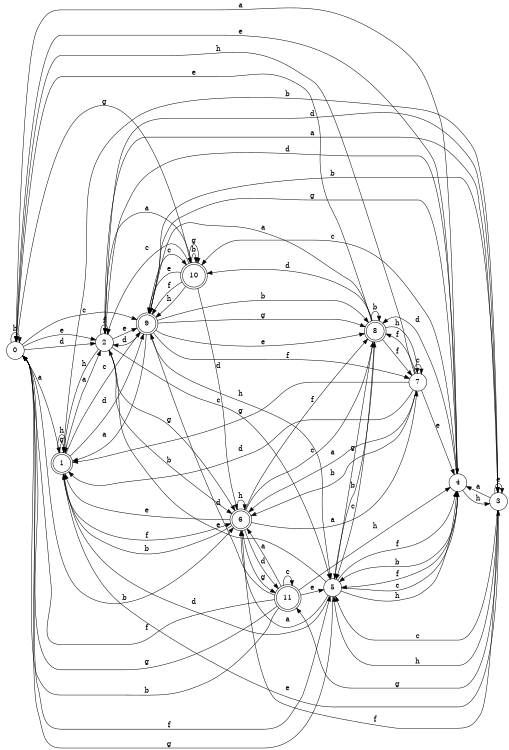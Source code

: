 digraph n10_2 {
__start0 [label="" shape="none"];

rankdir=LR;
size="8,5";

s0 [style="filled", color="black", fillcolor="white" shape="circle", label="0"];
s1 [style="rounded,filled", color="black", fillcolor="white" shape="doublecircle", label="1"];
s2 [style="filled", color="black", fillcolor="white" shape="circle", label="2"];
s3 [style="filled", color="black", fillcolor="white" shape="circle", label="3"];
s4 [style="filled", color="black", fillcolor="white" shape="circle", label="4"];
s5 [style="filled", color="black", fillcolor="white" shape="circle", label="5"];
s6 [style="rounded,filled", color="black", fillcolor="white" shape="doublecircle", label="6"];
s7 [style="filled", color="black", fillcolor="white" shape="circle", label="7"];
s8 [style="rounded,filled", color="black", fillcolor="white" shape="doublecircle", label="8"];
s9 [style="rounded,filled", color="black", fillcolor="white" shape="doublecircle", label="9"];
s10 [style="rounded,filled", color="black", fillcolor="white" shape="doublecircle", label="10"];
s11 [style="rounded,filled", color="black", fillcolor="white" shape="doublecircle", label="11"];
s0 -> s1 [label="a"];
s0 -> s6 [label="b"];
s0 -> s9 [label="c"];
s0 -> s2 [label="d"];
s0 -> s2 [label="e"];
s0 -> s5 [label="f"];
s0 -> s10 [label="g"];
s0 -> s0 [label="h"];
s1 -> s2 [label="a"];
s1 -> s3 [label="b"];
s1 -> s9 [label="c"];
s1 -> s9 [label="d"];
s1 -> s3 [label="e"];
s1 -> s6 [label="f"];
s1 -> s1 [label="g"];
s1 -> s1 [label="h"];
s2 -> s3 [label="a"];
s2 -> s6 [label="b"];
s2 -> s5 [label="c"];
s2 -> s4 [label="d"];
s2 -> s9 [label="e"];
s2 -> s2 [label="f"];
s2 -> s6 [label="g"];
s2 -> s1 [label="h"];
s3 -> s4 [label="a"];
s3 -> s9 [label="b"];
s3 -> s5 [label="c"];
s3 -> s2 [label="d"];
s3 -> s3 [label="e"];
s3 -> s6 [label="f"];
s3 -> s11 [label="g"];
s3 -> s5 [label="h"];
s4 -> s0 [label="a"];
s4 -> s5 [label="b"];
s4 -> s10 [label="c"];
s4 -> s8 [label="d"];
s4 -> s0 [label="e"];
s4 -> s5 [label="f"];
s4 -> s9 [label="g"];
s4 -> s3 [label="h"];
s5 -> s6 [label="a"];
s5 -> s8 [label="b"];
s5 -> s4 [label="c"];
s5 -> s1 [label="d"];
s5 -> s2 [label="e"];
s5 -> s4 [label="f"];
s5 -> s0 [label="g"];
s5 -> s4 [label="h"];
s6 -> s7 [label="a"];
s6 -> s1 [label="b"];
s6 -> s8 [label="c"];
s6 -> s11 [label="d"];
s6 -> s1 [label="e"];
s6 -> s8 [label="f"];
s6 -> s11 [label="g"];
s6 -> s6 [label="h"];
s7 -> s6 [label="a"];
s7 -> s6 [label="b"];
s7 -> s7 [label="c"];
s7 -> s1 [label="d"];
s7 -> s4 [label="e"];
s7 -> s8 [label="f"];
s7 -> s1 [label="g"];
s7 -> s0 [label="h"];
s8 -> s9 [label="a"];
s8 -> s8 [label="b"];
s8 -> s5 [label="c"];
s8 -> s10 [label="d"];
s8 -> s0 [label="e"];
s8 -> s7 [label="f"];
s8 -> s5 [label="g"];
s8 -> s7 [label="h"];
s9 -> s1 [label="a"];
s9 -> s8 [label="b"];
s9 -> s10 [label="c"];
s9 -> s2 [label="d"];
s9 -> s8 [label="e"];
s9 -> s7 [label="f"];
s9 -> s8 [label="g"];
s9 -> s5 [label="h"];
s10 -> s2 [label="a"];
s10 -> s10 [label="b"];
s10 -> s2 [label="c"];
s10 -> s6 [label="d"];
s10 -> s9 [label="e"];
s10 -> s9 [label="f"];
s10 -> s10 [label="g"];
s10 -> s9 [label="h"];
s11 -> s6 [label="a"];
s11 -> s0 [label="b"];
s11 -> s11 [label="c"];
s11 -> s9 [label="d"];
s11 -> s5 [label="e"];
s11 -> s0 [label="f"];
s11 -> s0 [label="g"];
s11 -> s4 [label="h"];

}